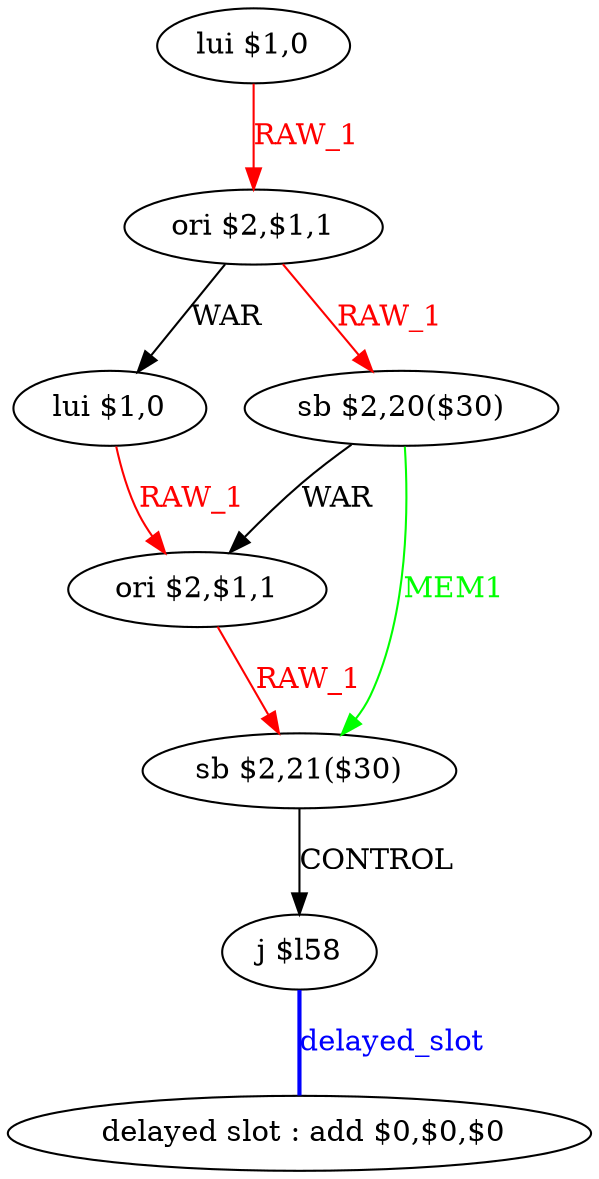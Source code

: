 digraph G1 {
node [shape = ellipse];
i7 [label = " delayed slot : add $0,$0,$0"] ;
i6 ->  i7 [style = bold, dir= none, fontcolor = blue, color = blue, label= "delayed_slot"];
i6 [label = "j $l58"] ;
i0 [label = "lui $1,0"] ;
i0 ->  i1 [color = red, fontcolor = red, label= "RAW_1"];
i1 [label = "ori $2,$1,1"] ;
i1 ->  i3 [label= "WAR"];
i1 ->  i2 [color = red, fontcolor = red, label= "RAW_1"];
i3 [label = "lui $1,0"] ;
i3 ->  i4 [color = red, fontcolor = red, label= "RAW_1"];
i4 [label = "ori $2,$1,1"] ;
i4 ->  i5 [color = red, fontcolor = red, label= "RAW_1"];
i5 [label = "sb $2,21($30)"] ;
i5 ->  i6 [label= "CONTROL"];
i2 [label = "sb $2,20($30)"] ;
i2 ->  i5 [color = green, fontcolor = green, label= "MEM1"];
i2 ->  i4 [label= "WAR"];
}
